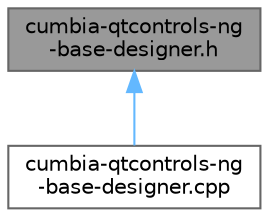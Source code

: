 digraph "cumbia-qtcontrols-ng-base-designer.h"
{
 // LATEX_PDF_SIZE
  bgcolor="transparent";
  edge [fontname=Helvetica,fontsize=10,labelfontname=Helvetica,labelfontsize=10];
  node [fontname=Helvetica,fontsize=10,shape=box,height=0.2,width=0.4];
  Node1 [label="cumbia-qtcontrols-ng\l-base-designer.h",height=0.2,width=0.4,color="gray40", fillcolor="grey60", style="filled", fontcolor="black",tooltip=" "];
  Node1 -> Node2 [dir="back",color="steelblue1",style="solid"];
  Node2 [label="cumbia-qtcontrols-ng\l-base-designer.cpp",height=0.2,width=0.4,color="grey40", fillcolor="white", style="filled",URL="$cumbia-qtcontrols-ng-base-designer_8cpp.html",tooltip=" "];
}
